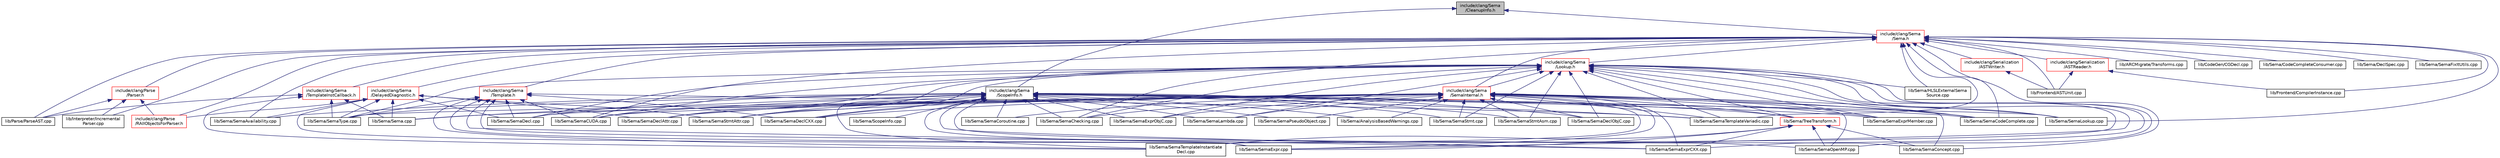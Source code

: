 digraph "include/clang/Sema/CleanupInfo.h"
{
 // LATEX_PDF_SIZE
  bgcolor="transparent";
  edge [fontname="Helvetica",fontsize="10",labelfontname="Helvetica",labelfontsize="10"];
  node [fontname="Helvetica",fontsize="10",shape=record];
  Node1 [label="include/clang/Sema\l/CleanupInfo.h",height=0.2,width=0.4,color="black", fillcolor="grey75", style="filled", fontcolor="black",tooltip=" "];
  Node1 -> Node2 [dir="back",color="midnightblue",fontsize="10",style="solid",fontname="Helvetica"];
  Node2 [label="include/clang/Sema\l/ScopeInfo.h",height=0.2,width=0.4,color="black",URL="$ScopeInfo_8h.html",tooltip=" "];
  Node2 -> Node3 [dir="back",color="midnightblue",fontsize="10",style="solid",fontname="Helvetica"];
  Node3 [label="lib/Sema/AnalysisBasedWarnings.cpp",height=0.2,width=0.4,color="black",URL="$AnalysisBasedWarnings_8cpp.html",tooltip=" "];
  Node2 -> Node4 [dir="back",color="midnightblue",fontsize="10",style="solid",fontname="Helvetica"];
  Node4 [label="lib/Sema/ScopeInfo.cpp",height=0.2,width=0.4,color="black",URL="$ScopeInfo_8cpp.html",tooltip=" "];
  Node2 -> Node5 [dir="back",color="midnightblue",fontsize="10",style="solid",fontname="Helvetica"];
  Node5 [label="lib/Sema/Sema.cpp",height=0.2,width=0.4,color="black",URL="$Sema_8cpp.html",tooltip=" "];
  Node2 -> Node6 [dir="back",color="midnightblue",fontsize="10",style="solid",fontname="Helvetica"];
  Node6 [label="lib/Sema/SemaAvailability.cpp",height=0.2,width=0.4,color="black",URL="$SemaAvailability_8cpp.html",tooltip=" "];
  Node2 -> Node7 [dir="back",color="midnightblue",fontsize="10",style="solid",fontname="Helvetica"];
  Node7 [label="lib/Sema/SemaChecking.cpp",height=0.2,width=0.4,color="black",URL="$SemaChecking_8cpp.html",tooltip=" "];
  Node2 -> Node8 [dir="back",color="midnightblue",fontsize="10",style="solid",fontname="Helvetica"];
  Node8 [label="lib/Sema/SemaCodeComplete.cpp",height=0.2,width=0.4,color="black",URL="$SemaCodeComplete_8cpp.html",tooltip=" "];
  Node2 -> Node9 [dir="back",color="midnightblue",fontsize="10",style="solid",fontname="Helvetica"];
  Node9 [label="lib/Sema/TreeTransform.h",height=0.2,width=0.4,color="red",URL="$TreeTransform_8h.html",tooltip=" "];
  Node9 -> Node10 [dir="back",color="midnightblue",fontsize="10",style="solid",fontname="Helvetica"];
  Node10 [label="lib/Sema/SemaConcept.cpp",height=0.2,width=0.4,color="black",URL="$SemaConcept_8cpp.html",tooltip=" "];
  Node9 -> Node11 [dir="back",color="midnightblue",fontsize="10",style="solid",fontname="Helvetica"];
  Node11 [label="lib/Sema/SemaExpr.cpp",height=0.2,width=0.4,color="black",URL="$SemaExpr_8cpp.html",tooltip=" "];
  Node9 -> Node12 [dir="back",color="midnightblue",fontsize="10",style="solid",fontname="Helvetica"];
  Node12 [label="lib/Sema/SemaExprCXX.cpp",height=0.2,width=0.4,color="black",URL="$SemaExprCXX_8cpp.html",tooltip=" "];
  Node9 -> Node13 [dir="back",color="midnightblue",fontsize="10",style="solid",fontname="Helvetica"];
  Node13 [label="lib/Sema/SemaOpenMP.cpp",height=0.2,width=0.4,color="black",URL="$SemaOpenMP_8cpp.html",tooltip=" "];
  Node9 -> Node17 [dir="back",color="midnightblue",fontsize="10",style="solid",fontname="Helvetica"];
  Node17 [label="lib/Sema/SemaTemplateInstantiate\lDecl.cpp",height=0.2,width=0.4,color="black",URL="$SemaTemplateInstantiateDecl_8cpp.html",tooltip=" "];
  Node2 -> Node18 [dir="back",color="midnightblue",fontsize="10",style="solid",fontname="Helvetica"];
  Node18 [label="lib/Sema/SemaCoroutine.cpp",height=0.2,width=0.4,color="black",URL="$SemaCoroutine_8cpp.html",tooltip=" "];
  Node2 -> Node19 [dir="back",color="midnightblue",fontsize="10",style="solid",fontname="Helvetica"];
  Node19 [label="lib/Sema/SemaCUDA.cpp",height=0.2,width=0.4,color="black",URL="$SemaCUDA_8cpp.html",tooltip=" "];
  Node2 -> Node20 [dir="back",color="midnightblue",fontsize="10",style="solid",fontname="Helvetica"];
  Node20 [label="lib/Sema/SemaDecl.cpp",height=0.2,width=0.4,color="black",URL="$SemaDecl_8cpp.html",tooltip=" "];
  Node2 -> Node21 [dir="back",color="midnightblue",fontsize="10",style="solid",fontname="Helvetica"];
  Node21 [label="lib/Sema/SemaDeclAttr.cpp",height=0.2,width=0.4,color="black",URL="$SemaDeclAttr_8cpp.html",tooltip=" "];
  Node2 -> Node22 [dir="back",color="midnightblue",fontsize="10",style="solid",fontname="Helvetica"];
  Node22 [label="lib/Sema/SemaDeclCXX.cpp",height=0.2,width=0.4,color="black",URL="$SemaDeclCXX_8cpp.html",tooltip=" "];
  Node2 -> Node23 [dir="back",color="midnightblue",fontsize="10",style="solid",fontname="Helvetica"];
  Node23 [label="lib/Sema/SemaDeclObjC.cpp",height=0.2,width=0.4,color="black",URL="$SemaDeclObjC_8cpp.html",tooltip=" "];
  Node2 -> Node11 [dir="back",color="midnightblue",fontsize="10",style="solid",fontname="Helvetica"];
  Node2 -> Node12 [dir="back",color="midnightblue",fontsize="10",style="solid",fontname="Helvetica"];
  Node2 -> Node24 [dir="back",color="midnightblue",fontsize="10",style="solid",fontname="Helvetica"];
  Node24 [label="lib/Sema/SemaExprMember.cpp",height=0.2,width=0.4,color="black",URL="$SemaExprMember_8cpp.html",tooltip=" "];
  Node2 -> Node25 [dir="back",color="midnightblue",fontsize="10",style="solid",fontname="Helvetica"];
  Node25 [label="lib/Sema/SemaExprObjC.cpp",height=0.2,width=0.4,color="black",URL="$SemaExprObjC_8cpp.html",tooltip=" "];
  Node2 -> Node26 [dir="back",color="midnightblue",fontsize="10",style="solid",fontname="Helvetica"];
  Node26 [label="lib/Sema/SemaLambda.cpp",height=0.2,width=0.4,color="black",URL="$SemaLambda_8cpp.html",tooltip=" "];
  Node2 -> Node27 [dir="back",color="midnightblue",fontsize="10",style="solid",fontname="Helvetica"];
  Node27 [label="lib/Sema/SemaLookup.cpp",height=0.2,width=0.4,color="black",URL="$SemaLookup_8cpp.html",tooltip=" "];
  Node2 -> Node13 [dir="back",color="midnightblue",fontsize="10",style="solid",fontname="Helvetica"];
  Node2 -> Node28 [dir="back",color="midnightblue",fontsize="10",style="solid",fontname="Helvetica"];
  Node28 [label="lib/Sema/SemaPseudoObject.cpp",height=0.2,width=0.4,color="black",URL="$SemaPseudoObject_8cpp.html",tooltip=" "];
  Node2 -> Node29 [dir="back",color="midnightblue",fontsize="10",style="solid",fontname="Helvetica"];
  Node29 [label="lib/Sema/SemaStmt.cpp",height=0.2,width=0.4,color="black",URL="$SemaStmt_8cpp.html",tooltip=" "];
  Node2 -> Node30 [dir="back",color="midnightblue",fontsize="10",style="solid",fontname="Helvetica"];
  Node30 [label="lib/Sema/SemaStmtAsm.cpp",height=0.2,width=0.4,color="black",URL="$SemaStmtAsm_8cpp.html",tooltip=" "];
  Node2 -> Node31 [dir="back",color="midnightblue",fontsize="10",style="solid",fontname="Helvetica"];
  Node31 [label="lib/Sema/SemaStmtAttr.cpp",height=0.2,width=0.4,color="black",URL="$SemaStmtAttr_8cpp.html",tooltip=" "];
  Node2 -> Node17 [dir="back",color="midnightblue",fontsize="10",style="solid",fontname="Helvetica"];
  Node2 -> Node32 [dir="back",color="midnightblue",fontsize="10",style="solid",fontname="Helvetica"];
  Node32 [label="lib/Sema/SemaTemplateVariadic.cpp",height=0.2,width=0.4,color="black",URL="$SemaTemplateVariadic_8cpp.html",tooltip=" "];
  Node2 -> Node33 [dir="back",color="midnightblue",fontsize="10",style="solid",fontname="Helvetica"];
  Node33 [label="lib/Sema/SemaType.cpp",height=0.2,width=0.4,color="black",URL="$SemaType_8cpp.html",tooltip=" "];
  Node1 -> Node34 [dir="back",color="midnightblue",fontsize="10",style="solid",fontname="Helvetica"];
  Node34 [label="include/clang/Sema\l/Sema.h",height=0.2,width=0.4,color="red",URL="$Sema_8h.html",tooltip=" "];
  Node34 -> Node35 [dir="back",color="midnightblue",fontsize="10",style="solid",fontname="Helvetica"];
  Node35 [label="include/clang/Parse\l/Parser.h",height=0.2,width=0.4,color="red",URL="$Parse_2Parser_8h.html",tooltip=" "];
  Node35 -> Node36 [dir="back",color="midnightblue",fontsize="10",style="solid",fontname="Helvetica"];
  Node36 [label="include/clang/Parse\l/RAIIObjectsForParser.h",height=0.2,width=0.4,color="red",URL="$RAIIObjectsForParser_8h.html",tooltip=" "];
  Node35 -> Node51 [dir="back",color="midnightblue",fontsize="10",style="solid",fontname="Helvetica"];
  Node51 [label="lib/Interpreter/Incremental\lParser.cpp",height=0.2,width=0.4,color="black",URL="$IncrementalParser_8cpp.html",tooltip=" "];
  Node35 -> Node52 [dir="back",color="midnightblue",fontsize="10",style="solid",fontname="Helvetica"];
  Node52 [label="lib/Parse/ParseAST.cpp",height=0.2,width=0.4,color="black",URL="$ParseAST_8cpp.html",tooltip=" "];
  Node34 -> Node36 [dir="back",color="midnightblue",fontsize="10",style="solid",fontname="Helvetica"];
  Node34 -> Node54 [dir="back",color="midnightblue",fontsize="10",style="solid",fontname="Helvetica"];
  Node54 [label="include/clang/Sema\l/DelayedDiagnostic.h",height=0.2,width=0.4,color="red",URL="$DelayedDiagnostic_8h.html",tooltip=" "];
  Node54 -> Node36 [dir="back",color="midnightblue",fontsize="10",style="solid",fontname="Helvetica"];
  Node54 -> Node5 [dir="back",color="midnightblue",fontsize="10",style="solid",fontname="Helvetica"];
  Node54 -> Node6 [dir="back",color="midnightblue",fontsize="10",style="solid",fontname="Helvetica"];
  Node54 -> Node20 [dir="back",color="midnightblue",fontsize="10",style="solid",fontname="Helvetica"];
  Node54 -> Node21 [dir="back",color="midnightblue",fontsize="10",style="solid",fontname="Helvetica"];
  Node54 -> Node11 [dir="back",color="midnightblue",fontsize="10",style="solid",fontname="Helvetica"];
  Node54 -> Node31 [dir="back",color="midnightblue",fontsize="10",style="solid",fontname="Helvetica"];
  Node54 -> Node33 [dir="back",color="midnightblue",fontsize="10",style="solid",fontname="Helvetica"];
  Node34 -> Node57 [dir="back",color="midnightblue",fontsize="10",style="solid",fontname="Helvetica"];
  Node57 [label="include/clang/Sema\l/Lookup.h",height=0.2,width=0.4,color="red",URL="$Sema_2Lookup_8h.html",tooltip=" "];
  Node57 -> Node58 [dir="back",color="midnightblue",fontsize="10",style="solid",fontname="Helvetica"];
  Node58 [label="include/clang/Sema\l/SemaInternal.h",height=0.2,width=0.4,color="red",URL="$SemaInternal_8h.html",tooltip=" "];
  Node58 -> Node3 [dir="back",color="midnightblue",fontsize="10",style="solid",fontname="Helvetica"];
  Node58 -> Node5 [dir="back",color="midnightblue",fontsize="10",style="solid",fontname="Helvetica"];
  Node58 -> Node7 [dir="back",color="midnightblue",fontsize="10",style="solid",fontname="Helvetica"];
  Node58 -> Node8 [dir="back",color="midnightblue",fontsize="10",style="solid",fontname="Helvetica"];
  Node58 -> Node9 [dir="back",color="midnightblue",fontsize="10",style="solid",fontname="Helvetica"];
  Node58 -> Node10 [dir="back",color="midnightblue",fontsize="10",style="solid",fontname="Helvetica"];
  Node58 -> Node18 [dir="back",color="midnightblue",fontsize="10",style="solid",fontname="Helvetica"];
  Node58 -> Node19 [dir="back",color="midnightblue",fontsize="10",style="solid",fontname="Helvetica"];
  Node58 -> Node20 [dir="back",color="midnightblue",fontsize="10",style="solid",fontname="Helvetica"];
  Node58 -> Node21 [dir="back",color="midnightblue",fontsize="10",style="solid",fontname="Helvetica"];
  Node58 -> Node22 [dir="back",color="midnightblue",fontsize="10",style="solid",fontname="Helvetica"];
  Node58 -> Node23 [dir="back",color="midnightblue",fontsize="10",style="solid",fontname="Helvetica"];
  Node58 -> Node11 [dir="back",color="midnightblue",fontsize="10",style="solid",fontname="Helvetica"];
  Node58 -> Node12 [dir="back",color="midnightblue",fontsize="10",style="solid",fontname="Helvetica"];
  Node58 -> Node24 [dir="back",color="midnightblue",fontsize="10",style="solid",fontname="Helvetica"];
  Node58 -> Node25 [dir="back",color="midnightblue",fontsize="10",style="solid",fontname="Helvetica"];
  Node58 -> Node26 [dir="back",color="midnightblue",fontsize="10",style="solid",fontname="Helvetica"];
  Node58 -> Node27 [dir="back",color="midnightblue",fontsize="10",style="solid",fontname="Helvetica"];
  Node58 -> Node13 [dir="back",color="midnightblue",fontsize="10",style="solid",fontname="Helvetica"];
  Node58 -> Node28 [dir="back",color="midnightblue",fontsize="10",style="solid",fontname="Helvetica"];
  Node58 -> Node29 [dir="back",color="midnightblue",fontsize="10",style="solid",fontname="Helvetica"];
  Node58 -> Node30 [dir="back",color="midnightblue",fontsize="10",style="solid",fontname="Helvetica"];
  Node58 -> Node31 [dir="back",color="midnightblue",fontsize="10",style="solid",fontname="Helvetica"];
  Node58 -> Node17 [dir="back",color="midnightblue",fontsize="10",style="solid",fontname="Helvetica"];
  Node58 -> Node32 [dir="back",color="midnightblue",fontsize="10",style="solid",fontname="Helvetica"];
  Node58 -> Node33 [dir="back",color="midnightblue",fontsize="10",style="solid",fontname="Helvetica"];
  Node57 -> Node71 [dir="back",color="midnightblue",fontsize="10",style="solid",fontname="Helvetica"];
  Node71 [label="lib/Sema/HLSLExternalSema\lSource.cpp",height=0.2,width=0.4,color="black",URL="$HLSLExternalSemaSource_8cpp.html",tooltip=" "];
  Node57 -> Node7 [dir="back",color="midnightblue",fontsize="10",style="solid",fontname="Helvetica"];
  Node57 -> Node8 [dir="back",color="midnightblue",fontsize="10",style="solid",fontname="Helvetica"];
  Node57 -> Node9 [dir="back",color="midnightblue",fontsize="10",style="solid",fontname="Helvetica"];
  Node57 -> Node19 [dir="back",color="midnightblue",fontsize="10",style="solid",fontname="Helvetica"];
  Node57 -> Node20 [dir="back",color="midnightblue",fontsize="10",style="solid",fontname="Helvetica"];
  Node57 -> Node21 [dir="back",color="midnightblue",fontsize="10",style="solid",fontname="Helvetica"];
  Node57 -> Node22 [dir="back",color="midnightblue",fontsize="10",style="solid",fontname="Helvetica"];
  Node57 -> Node23 [dir="back",color="midnightblue",fontsize="10",style="solid",fontname="Helvetica"];
  Node57 -> Node11 [dir="back",color="midnightblue",fontsize="10",style="solid",fontname="Helvetica"];
  Node57 -> Node12 [dir="back",color="midnightblue",fontsize="10",style="solid",fontname="Helvetica"];
  Node57 -> Node24 [dir="back",color="midnightblue",fontsize="10",style="solid",fontname="Helvetica"];
  Node57 -> Node25 [dir="back",color="midnightblue",fontsize="10",style="solid",fontname="Helvetica"];
  Node57 -> Node26 [dir="back",color="midnightblue",fontsize="10",style="solid",fontname="Helvetica"];
  Node57 -> Node27 [dir="back",color="midnightblue",fontsize="10",style="solid",fontname="Helvetica"];
  Node57 -> Node13 [dir="back",color="midnightblue",fontsize="10",style="solid",fontname="Helvetica"];
  Node57 -> Node29 [dir="back",color="midnightblue",fontsize="10",style="solid",fontname="Helvetica"];
  Node57 -> Node30 [dir="back",color="midnightblue",fontsize="10",style="solid",fontname="Helvetica"];
  Node57 -> Node31 [dir="back",color="midnightblue",fontsize="10",style="solid",fontname="Helvetica"];
  Node57 -> Node17 [dir="back",color="midnightblue",fontsize="10",style="solid",fontname="Helvetica"];
  Node57 -> Node32 [dir="back",color="midnightblue",fontsize="10",style="solid",fontname="Helvetica"];
  Node57 -> Node33 [dir="back",color="midnightblue",fontsize="10",style="solid",fontname="Helvetica"];
  Node34 -> Node58 [dir="back",color="midnightblue",fontsize="10",style="solid",fontname="Helvetica"];
  Node34 -> Node74 [dir="back",color="midnightblue",fontsize="10",style="solid",fontname="Helvetica"];
  Node74 [label="include/clang/Sema\l/Template.h",height=0.2,width=0.4,color="red",URL="$Template_8h.html",tooltip=" "];
  Node74 -> Node10 [dir="back",color="midnightblue",fontsize="10",style="solid",fontname="Helvetica"];
  Node74 -> Node19 [dir="back",color="midnightblue",fontsize="10",style="solid",fontname="Helvetica"];
  Node74 -> Node20 [dir="back",color="midnightblue",fontsize="10",style="solid",fontname="Helvetica"];
  Node74 -> Node22 [dir="back",color="midnightblue",fontsize="10",style="solid",fontname="Helvetica"];
  Node74 -> Node11 [dir="back",color="midnightblue",fontsize="10",style="solid",fontname="Helvetica"];
  Node74 -> Node12 [dir="back",color="midnightblue",fontsize="10",style="solid",fontname="Helvetica"];
  Node74 -> Node17 [dir="back",color="midnightblue",fontsize="10",style="solid",fontname="Helvetica"];
  Node74 -> Node32 [dir="back",color="midnightblue",fontsize="10",style="solid",fontname="Helvetica"];
  Node74 -> Node33 [dir="back",color="midnightblue",fontsize="10",style="solid",fontname="Helvetica"];
  Node34 -> Node75 [dir="back",color="midnightblue",fontsize="10",style="solid",fontname="Helvetica"];
  Node75 [label="include/clang/Sema\l/TemplateInstCallback.h",height=0.2,width=0.4,color="red",URL="$TemplateInstCallback_8h.html",tooltip=" "];
  Node75 -> Node52 [dir="back",color="midnightblue",fontsize="10",style="solid",fontname="Helvetica"];
  Node75 -> Node5 [dir="back",color="midnightblue",fontsize="10",style="solid",fontname="Helvetica"];
  Node75 -> Node17 [dir="back",color="midnightblue",fontsize="10",style="solid",fontname="Helvetica"];
  Node75 -> Node33 [dir="back",color="midnightblue",fontsize="10",style="solid",fontname="Helvetica"];
  Node34 -> Node78 [dir="back",color="midnightblue",fontsize="10",style="solid",fontname="Helvetica"];
  Node78 [label="include/clang/Serialization\l/ASTReader.h",height=0.2,width=0.4,color="red",URL="$ASTReader_8h.html",tooltip=" "];
  Node78 -> Node90 [dir="back",color="midnightblue",fontsize="10",style="solid",fontname="Helvetica"];
  Node90 [label="lib/Frontend/ASTUnit.cpp",height=0.2,width=0.4,color="black",URL="$ASTUnit_8cpp.html",tooltip=" "];
  Node78 -> Node92 [dir="back",color="midnightblue",fontsize="10",style="solid",fontname="Helvetica"];
  Node92 [label="lib/Frontend/CompilerInstance.cpp",height=0.2,width=0.4,color="black",URL="$CompilerInstance_8cpp.html",tooltip=" "];
  Node34 -> Node103 [dir="back",color="midnightblue",fontsize="10",style="solid",fontname="Helvetica"];
  Node103 [label="include/clang/Serialization\l/ASTWriter.h",height=0.2,width=0.4,color="red",URL="$ASTWriter_8h.html",tooltip=" "];
  Node103 -> Node90 [dir="back",color="midnightblue",fontsize="10",style="solid",fontname="Helvetica"];
  Node34 -> Node108 [dir="back",color="midnightblue",fontsize="10",style="solid",fontname="Helvetica"];
  Node108 [label="lib/ARCMigrate/Transforms.cpp",height=0.2,width=0.4,color="black",URL="$Transforms_8cpp.html",tooltip=" "];
  Node34 -> Node109 [dir="back",color="midnightblue",fontsize="10",style="solid",fontname="Helvetica"];
  Node109 [label="lib/CodeGen/CGDecl.cpp",height=0.2,width=0.4,color="black",URL="$CGDecl_8cpp.html",tooltip=" "];
  Node34 -> Node90 [dir="back",color="midnightblue",fontsize="10",style="solid",fontname="Helvetica"];
  Node34 -> Node92 [dir="back",color="midnightblue",fontsize="10",style="solid",fontname="Helvetica"];
  Node34 -> Node51 [dir="back",color="midnightblue",fontsize="10",style="solid",fontname="Helvetica"];
  Node34 -> Node52 [dir="back",color="midnightblue",fontsize="10",style="solid",fontname="Helvetica"];
  Node34 -> Node110 [dir="back",color="midnightblue",fontsize="10",style="solid",fontname="Helvetica"];
  Node110 [label="lib/Sema/CodeCompleteConsumer.cpp",height=0.2,width=0.4,color="black",URL="$CodeCompleteConsumer_8cpp.html",tooltip=" "];
  Node34 -> Node111 [dir="back",color="midnightblue",fontsize="10",style="solid",fontname="Helvetica"];
  Node111 [label="lib/Sema/DeclSpec.cpp",height=0.2,width=0.4,color="black",URL="$DeclSpec_8cpp.html",tooltip=" "];
  Node34 -> Node71 [dir="back",color="midnightblue",fontsize="10",style="solid",fontname="Helvetica"];
  Node34 -> Node6 [dir="back",color="midnightblue",fontsize="10",style="solid",fontname="Helvetica"];
  Node34 -> Node7 [dir="back",color="midnightblue",fontsize="10",style="solid",fontname="Helvetica"];
  Node34 -> Node8 [dir="back",color="midnightblue",fontsize="10",style="solid",fontname="Helvetica"];
  Node34 -> Node10 [dir="back",color="midnightblue",fontsize="10",style="solid",fontname="Helvetica"];
  Node34 -> Node19 [dir="back",color="midnightblue",fontsize="10",style="solid",fontname="Helvetica"];
  Node34 -> Node112 [dir="back",color="midnightblue",fontsize="10",style="solid",fontname="Helvetica"];
  Node112 [label="lib/Sema/SemaFixItUtils.cpp",height=0.2,width=0.4,color="black",URL="$SemaFixItUtils_8cpp.html",tooltip=" "];
  Node34 -> Node27 [dir="back",color="midnightblue",fontsize="10",style="solid",fontname="Helvetica"];
  Node34 -> Node32 [dir="back",color="midnightblue",fontsize="10",style="solid",fontname="Helvetica"];
}
